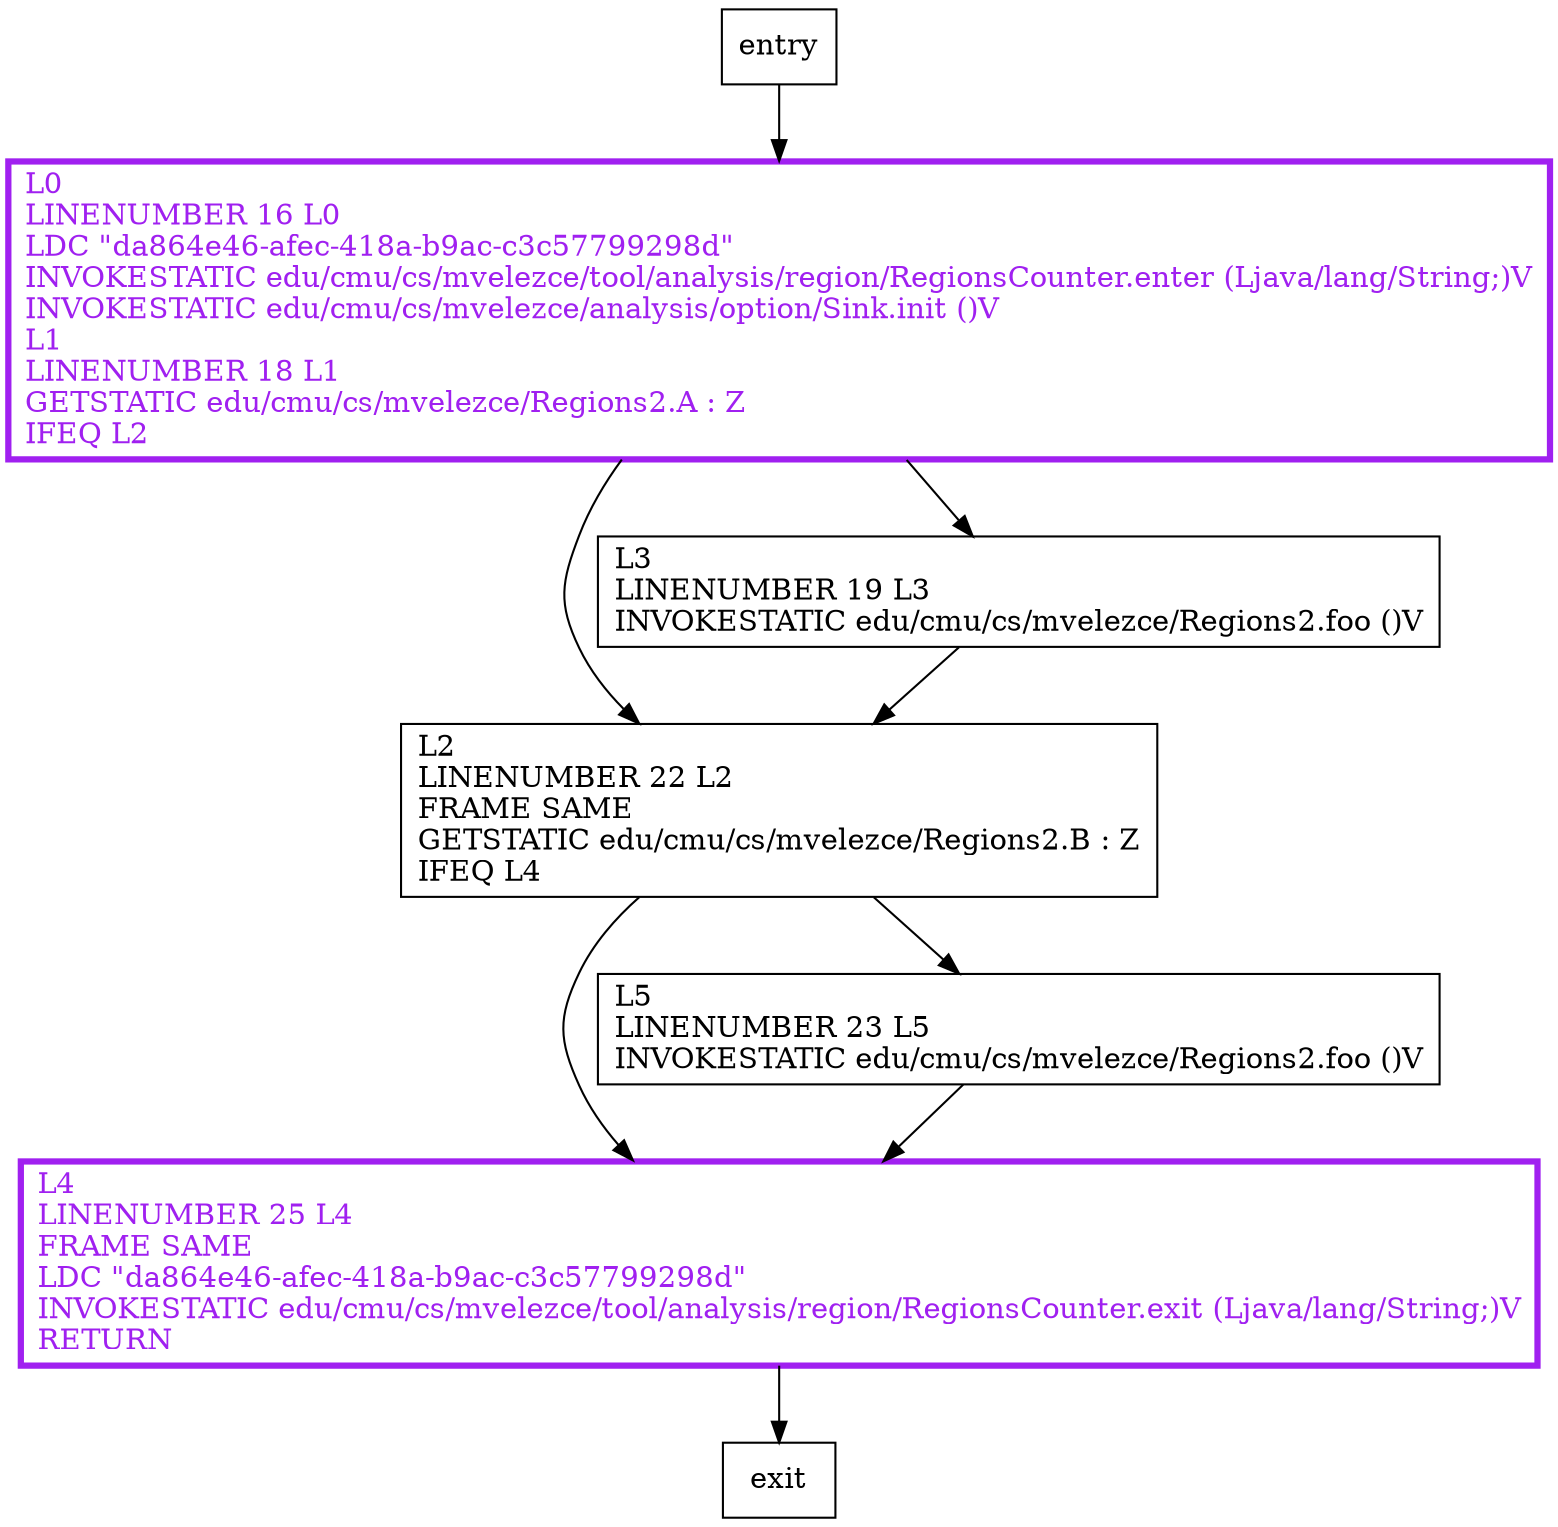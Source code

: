 digraph main {
node [shape=record];
1521896773 [label="L2\lLINENUMBER 22 L2\lFRAME SAME\lGETSTATIC edu/cmu/cs/mvelezce/Regions2.B : Z\lIFEQ L4\l"];
1816159867 [label="L0\lLINENUMBER 16 L0\lLDC \"da864e46-afec-418a-b9ac-c3c57799298d\"\lINVOKESTATIC edu/cmu/cs/mvelezce/tool/analysis/region/RegionsCounter.enter (Ljava/lang/String;)V\lINVOKESTATIC edu/cmu/cs/mvelezce/analysis/option/Sink.init ()V\lL1\lLINENUMBER 18 L1\lGETSTATIC edu/cmu/cs/mvelezce/Regions2.A : Z\lIFEQ L2\l"];
637889763 [label="L3\lLINENUMBER 19 L3\lINVOKESTATIC edu/cmu/cs/mvelezce/Regions2.foo ()V\l"];
1874220847 [label="L4\lLINENUMBER 25 L4\lFRAME SAME\lLDC \"da864e46-afec-418a-b9ac-c3c57799298d\"\lINVOKESTATIC edu/cmu/cs/mvelezce/tool/analysis/region/RegionsCounter.exit (Ljava/lang/String;)V\lRETURN\l"];
2791196 [label="L5\lLINENUMBER 23 L5\lINVOKESTATIC edu/cmu/cs/mvelezce/Regions2.foo ()V\l"];
entry;
exit;
1521896773 -> 1874220847;
1521896773 -> 2791196;
entry -> 1816159867;
1816159867 -> 1521896773;
1816159867 -> 637889763;
637889763 -> 1521896773;
1874220847 -> exit;
2791196 -> 1874220847;
1816159867[fontcolor="purple", penwidth=3, color="purple"];
1874220847[fontcolor="purple", penwidth=3, color="purple"];
}
